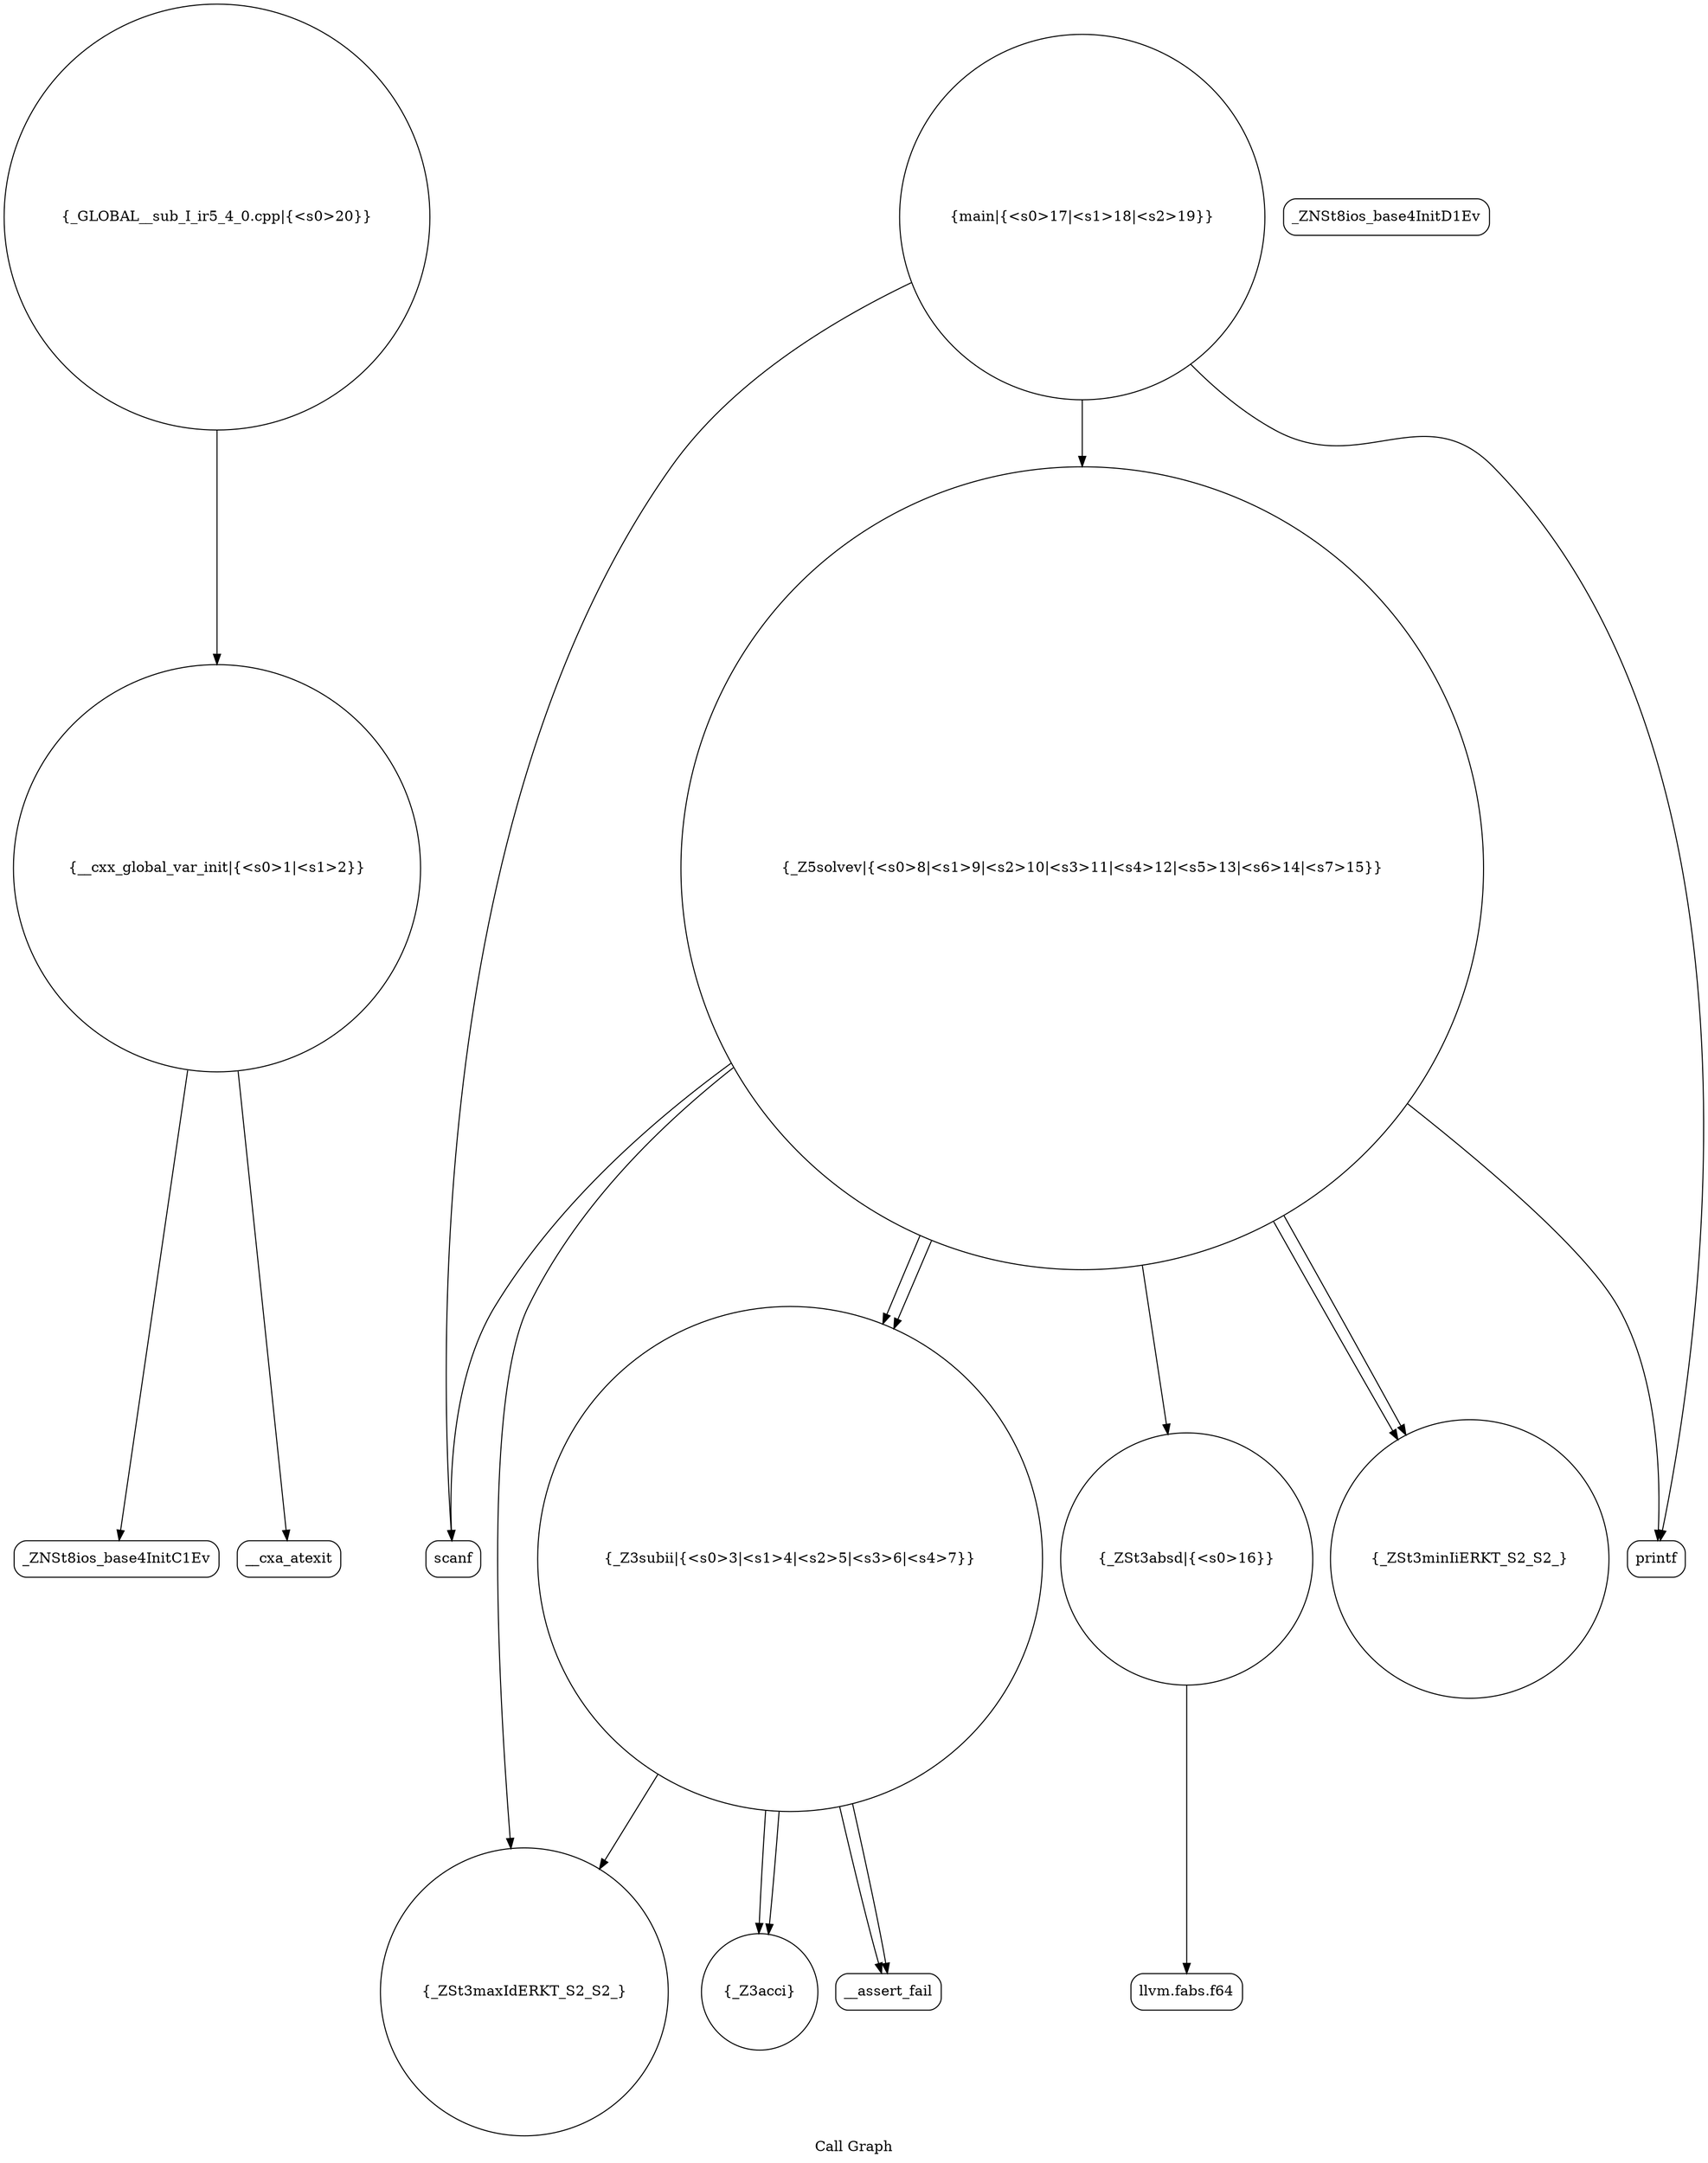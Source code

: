 digraph "Call Graph" {
	label="Call Graph";

	Node0x562d42180d90 [shape=record,shape=circle,label="{__cxx_global_var_init|{<s0>1|<s1>2}}"];
	Node0x562d42180d90:s0 -> Node0x562d42181220[color=black];
	Node0x562d42180d90:s1 -> Node0x562d42181320[color=black];
	Node0x562d42181520 [shape=record,shape=circle,label="{_ZSt3maxIdERKT_S2_S2_}"];
	Node0x562d421818a0 [shape=record,shape=Mrecord,label="{llvm.fabs.f64}"];
	Node0x562d421812a0 [shape=record,shape=Mrecord,label="{_ZNSt8ios_base4InitD1Ev}"];
	Node0x562d42181620 [shape=record,shape=Mrecord,label="{scanf}"];
	Node0x562d421813a0 [shape=record,shape=circle,label="{_Z3acci}"];
	Node0x562d42181720 [shape=record,shape=circle,label="{_ZSt3absd|{<s0>16}}"];
	Node0x562d42181720:s0 -> Node0x562d421818a0[color=black];
	Node0x562d421814a0 [shape=record,shape=Mrecord,label="{__assert_fail}"];
	Node0x562d42181820 [shape=record,shape=circle,label="{main|{<s0>17|<s1>18|<s2>19}}"];
	Node0x562d42181820:s0 -> Node0x562d42181620[color=black];
	Node0x562d42181820:s1 -> Node0x562d421817a0[color=black];
	Node0x562d42181820:s2 -> Node0x562d421815a0[color=black];
	Node0x562d42181220 [shape=record,shape=Mrecord,label="{_ZNSt8ios_base4InitC1Ev}"];
	Node0x562d421815a0 [shape=record,shape=circle,label="{_Z5solvev|{<s0>8|<s1>9|<s2>10|<s3>11|<s4>12|<s5>13|<s6>14|<s7>15}}"];
	Node0x562d421815a0:s0 -> Node0x562d42181620[color=black];
	Node0x562d421815a0:s1 -> Node0x562d421816a0[color=black];
	Node0x562d421815a0:s2 -> Node0x562d42181420[color=black];
	Node0x562d421815a0:s3 -> Node0x562d42181520[color=black];
	Node0x562d421815a0:s4 -> Node0x562d421816a0[color=black];
	Node0x562d421815a0:s5 -> Node0x562d42181420[color=black];
	Node0x562d421815a0:s6 -> Node0x562d42181720[color=black];
	Node0x562d421815a0:s7 -> Node0x562d421817a0[color=black];
	Node0x562d42181920 [shape=record,shape=circle,label="{_GLOBAL__sub_I_ir5_4_0.cpp|{<s0>20}}"];
	Node0x562d42181920:s0 -> Node0x562d42180d90[color=black];
	Node0x562d42181320 [shape=record,shape=Mrecord,label="{__cxa_atexit}"];
	Node0x562d421816a0 [shape=record,shape=circle,label="{_ZSt3minIiERKT_S2_S2_}"];
	Node0x562d42181420 [shape=record,shape=circle,label="{_Z3subii|{<s0>3|<s1>4|<s2>5|<s3>6|<s4>7}}"];
	Node0x562d42181420:s0 -> Node0x562d421814a0[color=black];
	Node0x562d42181420:s1 -> Node0x562d421814a0[color=black];
	Node0x562d42181420:s2 -> Node0x562d421813a0[color=black];
	Node0x562d42181420:s3 -> Node0x562d421813a0[color=black];
	Node0x562d42181420:s4 -> Node0x562d42181520[color=black];
	Node0x562d421817a0 [shape=record,shape=Mrecord,label="{printf}"];
}
